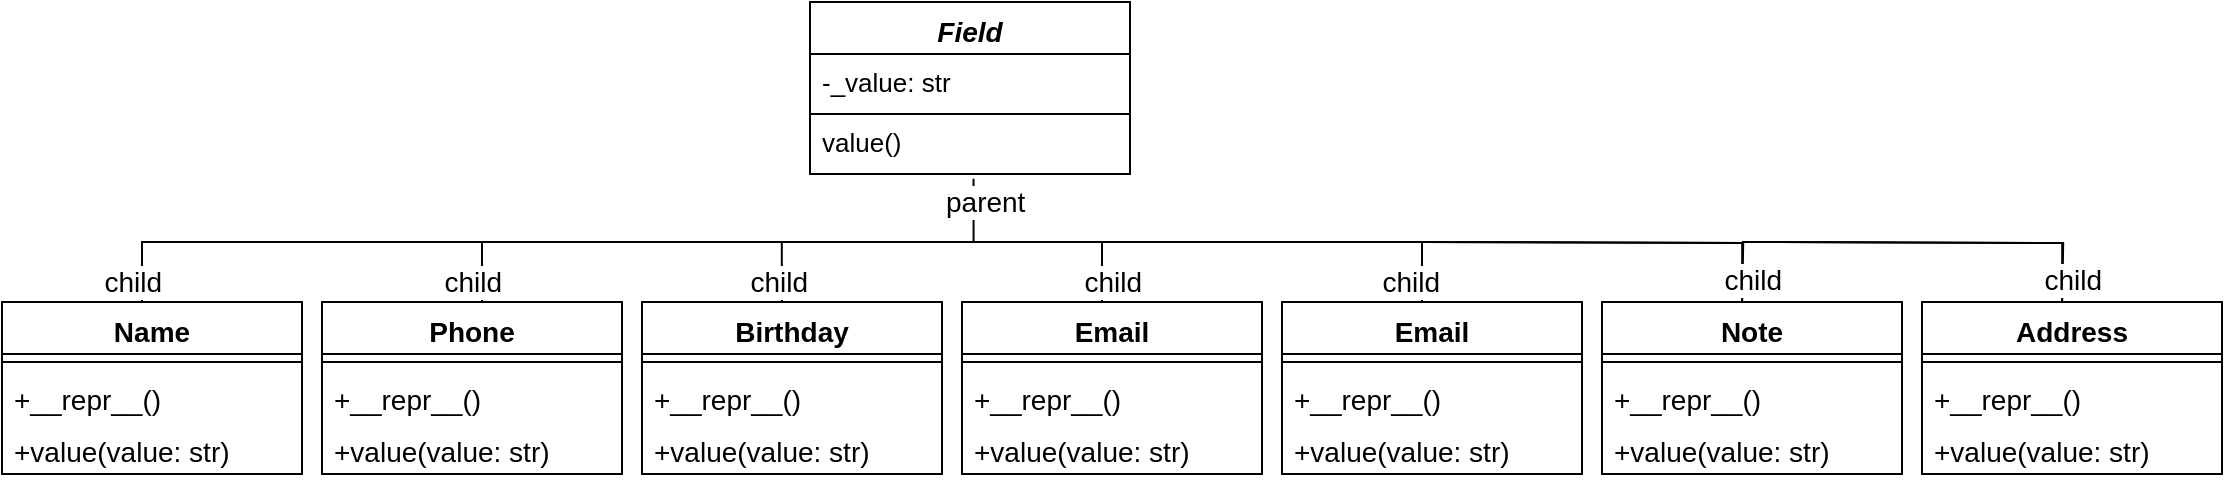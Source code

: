 <mxfile version="20.6.0" type="device"><diagram id="td_W1T8mz4vy3Rj5OXJT" name="Страница 1"><mxGraphModel dx="1422" dy="762" grid="1" gridSize="10" guides="1" tooltips="1" connect="1" arrows="1" fold="1" page="1" pageScale="1" pageWidth="827" pageHeight="1169" math="0" shadow="0"><root><mxCell id="0"/><mxCell id="1" parent="0"/><mxCell id="0Snjh8xs7bUqgwiXiOBO-141" value="Field" style="swimlane;fontStyle=3;align=center;verticalAlign=top;childLayout=stackLayout;horizontal=1;startSize=26;horizontalStack=0;resizeParent=1;resizeParentMax=0;resizeLast=0;collapsible=1;marginBottom=0;fontSize=14;" vertex="1" parent="1"><mxGeometry x="414" y="280" width="160" height="86" as="geometry"/></mxCell><mxCell id="0Snjh8xs7bUqgwiXiOBO-145" value="-_value: str" style="text;strokeColor=none;fillColor=none;align=left;verticalAlign=top;spacingLeft=4;spacingRight=4;overflow=hidden;rotatable=0;points=[[0,0.5],[1,0.5]];portConstraint=eastwest;fontSize=13;" vertex="1" parent="0Snjh8xs7bUqgwiXiOBO-141"><mxGeometry y="26" width="160" height="30" as="geometry"/></mxCell><mxCell id="0Snjh8xs7bUqgwiXiOBO-181" value="value()" style="text;strokeColor=default;fillColor=none;align=left;verticalAlign=top;spacingLeft=4;spacingRight=4;overflow=hidden;rotatable=0;points=[[0,0.5],[1,0.5]];portConstraint=eastwest;fontSize=13;" vertex="1" parent="0Snjh8xs7bUqgwiXiOBO-141"><mxGeometry y="56" width="160" height="30" as="geometry"/></mxCell><mxCell id="0Snjh8xs7bUqgwiXiOBO-197" value="" style="endArrow=none;html=1;edgeStyle=orthogonalEdgeStyle;rounded=0;fontSize=14;exitX=0.511;exitY=1.078;exitDx=0;exitDy=0;exitPerimeter=0;" edge="1" parent="1" source="0Snjh8xs7bUqgwiXiOBO-181"><mxGeometry relative="1" as="geometry"><mxPoint x="370" y="400" as="sourcePoint"/><mxPoint x="280" y="430" as="targetPoint"/><Array as="points"><mxPoint x="496" y="400"/><mxPoint x="250" y="400"/><mxPoint x="250" y="430"/></Array></mxGeometry></mxCell><mxCell id="0Snjh8xs7bUqgwiXiOBO-199" value="child" style="edgeLabel;resizable=0;html=1;align=right;verticalAlign=bottom;strokeColor=default;fontSize=14;" connectable="0" vertex="1" parent="0Snjh8xs7bUqgwiXiOBO-197"><mxGeometry x="1" relative="1" as="geometry"><mxPoint x="-20" as="offset"/></mxGeometry></mxCell><mxCell id="0Snjh8xs7bUqgwiXiOBO-204" value="" style="endArrow=none;html=1;edgeStyle=orthogonalEdgeStyle;rounded=0;fontSize=14;entryX=0.5;entryY=0;entryDx=0;entryDy=0;" edge="1" parent="1"><mxGeometry relative="1" as="geometry"><mxPoint x="400" y="400" as="sourcePoint"/><mxPoint x="80" y="430" as="targetPoint"/><Array as="points"><mxPoint x="400" y="400"/><mxPoint x="80" y="400"/></Array></mxGeometry></mxCell><mxCell id="0Snjh8xs7bUqgwiXiOBO-205" value="parent" style="edgeLabel;resizable=0;html=1;align=left;verticalAlign=bottom;strokeColor=default;fontSize=14;" connectable="0" vertex="1" parent="0Snjh8xs7bUqgwiXiOBO-204"><mxGeometry x="-1" relative="1" as="geometry"><mxPoint x="80" y="-10" as="offset"/></mxGeometry></mxCell><mxCell id="0Snjh8xs7bUqgwiXiOBO-206" value="child" style="edgeLabel;resizable=0;html=1;align=right;verticalAlign=bottom;strokeColor=default;fontSize=14;" connectable="0" vertex="1" parent="0Snjh8xs7bUqgwiXiOBO-204"><mxGeometry x="1" relative="1" as="geometry"><mxPoint x="10" as="offset"/></mxGeometry></mxCell><mxCell id="0Snjh8xs7bUqgwiXiOBO-227" value="" style="endArrow=none;html=1;edgeStyle=orthogonalEdgeStyle;rounded=0;fontSize=14;entryX=0.571;entryY=0;entryDx=0;entryDy=0;entryPerimeter=0;" edge="1" parent="1"><mxGeometry relative="1" as="geometry"><mxPoint x="360" y="400" as="sourcePoint"/><mxPoint x="399.94" y="430" as="targetPoint"/><Array as="points"><mxPoint x="400" y="400"/></Array></mxGeometry></mxCell><mxCell id="0Snjh8xs7bUqgwiXiOBO-229" value="child" style="edgeLabel;resizable=0;html=1;align=right;verticalAlign=bottom;strokeColor=default;fontSize=14;" connectable="0" vertex="1" parent="0Snjh8xs7bUqgwiXiOBO-227"><mxGeometry x="1" relative="1" as="geometry"><mxPoint x="14" as="offset"/></mxGeometry></mxCell><mxCell id="0Snjh8xs7bUqgwiXiOBO-234" value="Name" style="swimlane;fontStyle=1;align=center;verticalAlign=top;childLayout=stackLayout;horizontal=1;startSize=26;horizontalStack=0;resizeParent=1;resizeParentMax=0;resizeLast=0;collapsible=1;marginBottom=0;strokeColor=default;fontSize=14;" vertex="1" parent="1"><mxGeometry x="10" y="430" width="150" height="86" as="geometry"/></mxCell><mxCell id="0Snjh8xs7bUqgwiXiOBO-236" value="" style="line;strokeWidth=1;fillColor=none;align=left;verticalAlign=middle;spacingTop=-1;spacingLeft=3;spacingRight=3;rotatable=0;labelPosition=right;points=[];portConstraint=eastwest;strokeColor=inherit;fontSize=14;" vertex="1" parent="0Snjh8xs7bUqgwiXiOBO-234"><mxGeometry y="26" width="150" height="8" as="geometry"/></mxCell><mxCell id="0Snjh8xs7bUqgwiXiOBO-237" value="+__repr__()" style="text;strokeColor=none;fillColor=none;align=left;verticalAlign=top;spacingLeft=4;spacingRight=4;overflow=hidden;rotatable=0;points=[[0,0.5],[1,0.5]];portConstraint=eastwest;fontSize=14;" vertex="1" parent="0Snjh8xs7bUqgwiXiOBO-234"><mxGeometry y="34" width="150" height="26" as="geometry"/></mxCell><mxCell id="0Snjh8xs7bUqgwiXiOBO-244" value="+value(value: str)" style="text;strokeColor=none;fillColor=none;align=left;verticalAlign=top;spacingLeft=4;spacingRight=4;overflow=hidden;rotatable=0;points=[[0,0.5],[1,0.5]];portConstraint=eastwest;fontSize=14;" vertex="1" parent="0Snjh8xs7bUqgwiXiOBO-234"><mxGeometry y="60" width="150" height="26" as="geometry"/></mxCell><mxCell id="0Snjh8xs7bUqgwiXiOBO-238" value="Phone" style="swimlane;fontStyle=1;align=center;verticalAlign=top;childLayout=stackLayout;horizontal=1;startSize=26;horizontalStack=0;resizeParent=1;resizeParentMax=0;resizeLast=0;collapsible=1;marginBottom=0;strokeColor=default;fontSize=14;" vertex="1" parent="1"><mxGeometry x="170" y="430" width="150" height="86" as="geometry"/></mxCell><mxCell id="0Snjh8xs7bUqgwiXiOBO-239" value="" style="line;strokeWidth=1;fillColor=none;align=left;verticalAlign=middle;spacingTop=-1;spacingLeft=3;spacingRight=3;rotatable=0;labelPosition=right;points=[];portConstraint=eastwest;strokeColor=inherit;fontSize=14;" vertex="1" parent="0Snjh8xs7bUqgwiXiOBO-238"><mxGeometry y="26" width="150" height="8" as="geometry"/></mxCell><mxCell id="0Snjh8xs7bUqgwiXiOBO-240" value="+__repr__()" style="text;strokeColor=none;fillColor=none;align=left;verticalAlign=top;spacingLeft=4;spacingRight=4;overflow=hidden;rotatable=0;points=[[0,0.5],[1,0.5]];portConstraint=eastwest;fontSize=14;" vertex="1" parent="0Snjh8xs7bUqgwiXiOBO-238"><mxGeometry y="34" width="150" height="26" as="geometry"/></mxCell><mxCell id="0Snjh8xs7bUqgwiXiOBO-247" value="+value(value: str)" style="text;strokeColor=none;fillColor=none;align=left;verticalAlign=top;spacingLeft=4;spacingRight=4;overflow=hidden;rotatable=0;points=[[0,0.5],[1,0.5]];portConstraint=eastwest;fontSize=14;" vertex="1" parent="0Snjh8xs7bUqgwiXiOBO-238"><mxGeometry y="60" width="150" height="26" as="geometry"/></mxCell><mxCell id="0Snjh8xs7bUqgwiXiOBO-241" value="Birthday" style="swimlane;fontStyle=1;align=center;verticalAlign=top;childLayout=stackLayout;horizontal=1;startSize=26;horizontalStack=0;resizeParent=1;resizeParentMax=0;resizeLast=0;collapsible=1;marginBottom=0;strokeColor=default;fontSize=14;" vertex="1" parent="1"><mxGeometry x="330" y="430" width="150" height="86" as="geometry"/></mxCell><mxCell id="0Snjh8xs7bUqgwiXiOBO-242" value="" style="line;strokeWidth=1;fillColor=none;align=left;verticalAlign=middle;spacingTop=-1;spacingLeft=3;spacingRight=3;rotatable=0;labelPosition=right;points=[];portConstraint=eastwest;strokeColor=inherit;fontSize=14;" vertex="1" parent="0Snjh8xs7bUqgwiXiOBO-241"><mxGeometry y="26" width="150" height="8" as="geometry"/></mxCell><mxCell id="0Snjh8xs7bUqgwiXiOBO-243" value="+__repr__()" style="text;strokeColor=none;fillColor=none;align=left;verticalAlign=top;spacingLeft=4;spacingRight=4;overflow=hidden;rotatable=0;points=[[0,0.5],[1,0.5]];portConstraint=eastwest;fontSize=14;" vertex="1" parent="0Snjh8xs7bUqgwiXiOBO-241"><mxGeometry y="34" width="150" height="26" as="geometry"/></mxCell><mxCell id="0Snjh8xs7bUqgwiXiOBO-246" value="+value(value: str)" style="text;strokeColor=none;fillColor=none;align=left;verticalAlign=top;spacingLeft=4;spacingRight=4;overflow=hidden;rotatable=0;points=[[0,0.5],[1,0.5]];portConstraint=eastwest;fontSize=14;" vertex="1" parent="0Snjh8xs7bUqgwiXiOBO-241"><mxGeometry y="60" width="150" height="26" as="geometry"/></mxCell><mxCell id="0Snjh8xs7bUqgwiXiOBO-248" value="Email" style="swimlane;fontStyle=1;align=center;verticalAlign=top;childLayout=stackLayout;horizontal=1;startSize=26;horizontalStack=0;resizeParent=1;resizeParentMax=0;resizeLast=0;collapsible=1;marginBottom=0;strokeColor=default;fontSize=14;" vertex="1" parent="1"><mxGeometry x="490" y="430" width="150" height="86" as="geometry"/></mxCell><mxCell id="0Snjh8xs7bUqgwiXiOBO-249" value="" style="line;strokeWidth=1;fillColor=none;align=left;verticalAlign=middle;spacingTop=-1;spacingLeft=3;spacingRight=3;rotatable=0;labelPosition=right;points=[];portConstraint=eastwest;strokeColor=inherit;fontSize=14;" vertex="1" parent="0Snjh8xs7bUqgwiXiOBO-248"><mxGeometry y="26" width="150" height="8" as="geometry"/></mxCell><mxCell id="0Snjh8xs7bUqgwiXiOBO-250" value="+__repr__()" style="text;strokeColor=none;fillColor=none;align=left;verticalAlign=top;spacingLeft=4;spacingRight=4;overflow=hidden;rotatable=0;points=[[0,0.5],[1,0.5]];portConstraint=eastwest;fontSize=14;" vertex="1" parent="0Snjh8xs7bUqgwiXiOBO-248"><mxGeometry y="34" width="150" height="26" as="geometry"/></mxCell><mxCell id="0Snjh8xs7bUqgwiXiOBO-251" value="+value(value: str)" style="text;strokeColor=none;fillColor=none;align=left;verticalAlign=top;spacingLeft=4;spacingRight=4;overflow=hidden;rotatable=0;points=[[0,0.5],[1,0.5]];portConstraint=eastwest;fontSize=14;" vertex="1" parent="0Snjh8xs7bUqgwiXiOBO-248"><mxGeometry y="60" width="150" height="26" as="geometry"/></mxCell><mxCell id="0Snjh8xs7bUqgwiXiOBO-252" value="" style="endArrow=none;html=1;edgeStyle=orthogonalEdgeStyle;rounded=0;fontSize=14;entryX=0.539;entryY=0;entryDx=0;entryDy=0;entryPerimeter=0;" edge="1" parent="1" target="0Snjh8xs7bUqgwiXiOBO-248"><mxGeometry relative="1" as="geometry"><mxPoint x="400" y="400" as="sourcePoint"/><mxPoint x="600" y="400" as="targetPoint"/><Array as="points"><mxPoint x="560" y="400"/><mxPoint x="560" y="430"/></Array></mxGeometry></mxCell><mxCell id="0Snjh8xs7bUqgwiXiOBO-254" value="child" style="edgeLabel;resizable=0;html=1;align=right;verticalAlign=bottom;strokeColor=default;fontSize=14;" connectable="0" vertex="1" parent="0Snjh8xs7bUqgwiXiOBO-252"><mxGeometry x="1" relative="1" as="geometry"><mxPoint x="9" as="offset"/></mxGeometry></mxCell><mxCell id="0Snjh8xs7bUqgwiXiOBO-255" value="Email" style="swimlane;fontStyle=1;align=center;verticalAlign=top;childLayout=stackLayout;horizontal=1;startSize=26;horizontalStack=0;resizeParent=1;resizeParentMax=0;resizeLast=0;collapsible=1;marginBottom=0;strokeColor=default;fontSize=14;" vertex="1" parent="1"><mxGeometry x="650" y="430" width="150" height="86" as="geometry"/></mxCell><mxCell id="0Snjh8xs7bUqgwiXiOBO-256" value="" style="line;strokeWidth=1;fillColor=none;align=left;verticalAlign=middle;spacingTop=-1;spacingLeft=3;spacingRight=3;rotatable=0;labelPosition=right;points=[];portConstraint=eastwest;strokeColor=inherit;fontSize=14;" vertex="1" parent="0Snjh8xs7bUqgwiXiOBO-255"><mxGeometry y="26" width="150" height="8" as="geometry"/></mxCell><mxCell id="0Snjh8xs7bUqgwiXiOBO-257" value="+__repr__()" style="text;strokeColor=none;fillColor=none;align=left;verticalAlign=top;spacingLeft=4;spacingRight=4;overflow=hidden;rotatable=0;points=[[0,0.5],[1,0.5]];portConstraint=eastwest;fontSize=14;" vertex="1" parent="0Snjh8xs7bUqgwiXiOBO-255"><mxGeometry y="34" width="150" height="26" as="geometry"/></mxCell><mxCell id="0Snjh8xs7bUqgwiXiOBO-258" value="+value(value: str)" style="text;strokeColor=none;fillColor=none;align=left;verticalAlign=top;spacingLeft=4;spacingRight=4;overflow=hidden;rotatable=0;points=[[0,0.5],[1,0.5]];portConstraint=eastwest;fontSize=14;" vertex="1" parent="0Snjh8xs7bUqgwiXiOBO-255"><mxGeometry y="60" width="150" height="26" as="geometry"/></mxCell><mxCell id="0Snjh8xs7bUqgwiXiOBO-259" value="" style="endArrow=none;html=1;edgeStyle=orthogonalEdgeStyle;rounded=0;fontSize=14;entryX=0.564;entryY=0;entryDx=0;entryDy=0;entryPerimeter=0;" edge="1" parent="1" target="0Snjh8xs7bUqgwiXiOBO-255"><mxGeometry relative="1" as="geometry"><mxPoint x="560" y="400" as="sourcePoint"/><mxPoint x="760" y="400" as="targetPoint"/><Array as="points"><mxPoint x="720" y="400"/><mxPoint x="720" y="430"/></Array></mxGeometry></mxCell><mxCell id="0Snjh8xs7bUqgwiXiOBO-261" value="child" style="edgeLabel;resizable=0;html=1;align=right;verticalAlign=bottom;strokeColor=default;fontSize=14;" connectable="0" vertex="1" parent="0Snjh8xs7bUqgwiXiOBO-259"><mxGeometry x="1" relative="1" as="geometry"><mxPoint x="-5" as="offset"/></mxGeometry></mxCell><mxCell id="0Snjh8xs7bUqgwiXiOBO-262" value="Note" style="swimlane;fontStyle=1;align=center;verticalAlign=top;childLayout=stackLayout;horizontal=1;startSize=26;horizontalStack=0;resizeParent=1;resizeParentMax=0;resizeLast=0;collapsible=1;marginBottom=0;strokeColor=default;fontSize=14;" vertex="1" parent="1"><mxGeometry x="810" y="430" width="150" height="86" as="geometry"/></mxCell><mxCell id="0Snjh8xs7bUqgwiXiOBO-263" value="" style="line;strokeWidth=1;fillColor=none;align=left;verticalAlign=middle;spacingTop=-1;spacingLeft=3;spacingRight=3;rotatable=0;labelPosition=right;points=[];portConstraint=eastwest;strokeColor=inherit;fontSize=14;" vertex="1" parent="0Snjh8xs7bUqgwiXiOBO-262"><mxGeometry y="26" width="150" height="8" as="geometry"/></mxCell><mxCell id="0Snjh8xs7bUqgwiXiOBO-264" value="+__repr__()" style="text;strokeColor=none;fillColor=none;align=left;verticalAlign=top;spacingLeft=4;spacingRight=4;overflow=hidden;rotatable=0;points=[[0,0.5],[1,0.5]];portConstraint=eastwest;fontSize=14;" vertex="1" parent="0Snjh8xs7bUqgwiXiOBO-262"><mxGeometry y="34" width="150" height="26" as="geometry"/></mxCell><mxCell id="0Snjh8xs7bUqgwiXiOBO-265" value="+value(value: str)" style="text;strokeColor=none;fillColor=none;align=left;verticalAlign=top;spacingLeft=4;spacingRight=4;overflow=hidden;rotatable=0;points=[[0,0.5],[1,0.5]];portConstraint=eastwest;fontSize=14;" vertex="1" parent="0Snjh8xs7bUqgwiXiOBO-262"><mxGeometry y="60" width="150" height="26" as="geometry"/></mxCell><mxCell id="0Snjh8xs7bUqgwiXiOBO-266" value="Address" style="swimlane;fontStyle=1;align=center;verticalAlign=top;childLayout=stackLayout;horizontal=1;startSize=26;horizontalStack=0;resizeParent=1;resizeParentMax=0;resizeLast=0;collapsible=1;marginBottom=0;strokeColor=default;fontSize=14;" vertex="1" parent="1"><mxGeometry x="970" y="430" width="150" height="86" as="geometry"/></mxCell><mxCell id="0Snjh8xs7bUqgwiXiOBO-267" value="" style="line;strokeWidth=1;fillColor=none;align=left;verticalAlign=middle;spacingTop=-1;spacingLeft=3;spacingRight=3;rotatable=0;labelPosition=right;points=[];portConstraint=eastwest;strokeColor=inherit;fontSize=14;" vertex="1" parent="0Snjh8xs7bUqgwiXiOBO-266"><mxGeometry y="26" width="150" height="8" as="geometry"/></mxCell><mxCell id="0Snjh8xs7bUqgwiXiOBO-268" value="+__repr__()" style="text;strokeColor=none;fillColor=none;align=left;verticalAlign=top;spacingLeft=4;spacingRight=4;overflow=hidden;rotatable=0;points=[[0,0.5],[1,0.5]];portConstraint=eastwest;fontSize=14;" vertex="1" parent="0Snjh8xs7bUqgwiXiOBO-266"><mxGeometry y="34" width="150" height="26" as="geometry"/></mxCell><mxCell id="0Snjh8xs7bUqgwiXiOBO-269" value="+value(value: str)" style="text;strokeColor=none;fillColor=none;align=left;verticalAlign=top;spacingLeft=4;spacingRight=4;overflow=hidden;rotatable=0;points=[[0,0.5],[1,0.5]];portConstraint=eastwest;fontSize=14;" vertex="1" parent="0Snjh8xs7bUqgwiXiOBO-266"><mxGeometry y="60" width="150" height="26" as="geometry"/></mxCell><mxCell id="0Snjh8xs7bUqgwiXiOBO-270" value="" style="endArrow=none;html=1;edgeStyle=orthogonalEdgeStyle;rounded=0;fontSize=14;entryX=0.467;entryY=0;entryDx=0;entryDy=0;entryPerimeter=0;" edge="1" parent="1" target="0Snjh8xs7bUqgwiXiOBO-262"><mxGeometry relative="1" as="geometry"><mxPoint x="720" y="400" as="sourcePoint"/><mxPoint x="880" y="400" as="targetPoint"/></mxGeometry></mxCell><mxCell id="0Snjh8xs7bUqgwiXiOBO-272" value="child" style="edgeLabel;resizable=0;html=1;align=right;verticalAlign=bottom;strokeColor=default;fontSize=14;" connectable="0" vertex="1" parent="0Snjh8xs7bUqgwiXiOBO-270"><mxGeometry x="1" relative="1" as="geometry"><mxPoint x="20" as="offset"/></mxGeometry></mxCell><mxCell id="0Snjh8xs7bUqgwiXiOBO-273" value="" style="endArrow=none;html=1;edgeStyle=orthogonalEdgeStyle;rounded=0;fontSize=14;entryX=0.467;entryY=0;entryDx=0;entryDy=0;entryPerimeter=0;" edge="1" parent="1" target="0Snjh8xs7bUqgwiXiOBO-266"><mxGeometry relative="1" as="geometry"><mxPoint x="880" y="400" as="sourcePoint"/><mxPoint x="1040" y="400" as="targetPoint"/></mxGeometry></mxCell><mxCell id="0Snjh8xs7bUqgwiXiOBO-275" value="child" style="edgeLabel;resizable=0;html=1;align=right;verticalAlign=bottom;strokeColor=default;fontSize=14;" connectable="0" vertex="1" parent="0Snjh8xs7bUqgwiXiOBO-273"><mxGeometry x="1" relative="1" as="geometry"><mxPoint x="20" as="offset"/></mxGeometry></mxCell><mxCell id="0Snjh8xs7bUqgwiXiOBO-287" value="" style="endArrow=none;html=1;edgeStyle=orthogonalEdgeStyle;rounded=0;fontSize=14;entryX=0.564;entryY=0;entryDx=0;entryDy=0;entryPerimeter=0;" edge="1" parent="1"><mxGeometry relative="1" as="geometry"><mxPoint x="560" y="400" as="sourcePoint"/><mxPoint x="734.6" y="430" as="targetPoint"/><Array as="points"><mxPoint x="720" y="400"/><mxPoint x="720" y="430"/></Array></mxGeometry></mxCell><mxCell id="0Snjh8xs7bUqgwiXiOBO-288" value="child" style="edgeLabel;resizable=0;html=1;align=right;verticalAlign=bottom;strokeColor=default;fontSize=14;" connectable="0" vertex="1" parent="0Snjh8xs7bUqgwiXiOBO-287"><mxGeometry x="1" relative="1" as="geometry"><mxPoint x="-5" as="offset"/></mxGeometry></mxCell><mxCell id="0Snjh8xs7bUqgwiXiOBO-289" value="" style="endArrow=none;html=1;edgeStyle=orthogonalEdgeStyle;rounded=0;fontSize=14;entryX=0.467;entryY=0;entryDx=0;entryDy=0;entryPerimeter=0;" edge="1" parent="1"><mxGeometry relative="1" as="geometry"><mxPoint x="720" y="400" as="sourcePoint"/><mxPoint x="880.05" y="430" as="targetPoint"/></mxGeometry></mxCell><mxCell id="0Snjh8xs7bUqgwiXiOBO-290" value="child" style="edgeLabel;resizable=0;html=1;align=right;verticalAlign=bottom;strokeColor=default;fontSize=14;" connectable="0" vertex="1" parent="0Snjh8xs7bUqgwiXiOBO-289"><mxGeometry x="1" relative="1" as="geometry"><mxPoint x="20" as="offset"/></mxGeometry></mxCell><mxCell id="0Snjh8xs7bUqgwiXiOBO-291" value="" style="endArrow=none;html=1;edgeStyle=orthogonalEdgeStyle;rounded=0;fontSize=14;entryX=0.467;entryY=0;entryDx=0;entryDy=0;entryPerimeter=0;" edge="1" parent="1"><mxGeometry relative="1" as="geometry"><mxPoint x="880" y="400" as="sourcePoint"/><mxPoint x="1040.05" y="430" as="targetPoint"/></mxGeometry></mxCell><mxCell id="0Snjh8xs7bUqgwiXiOBO-292" value="child" style="edgeLabel;resizable=0;html=1;align=right;verticalAlign=bottom;strokeColor=default;fontSize=14;" connectable="0" vertex="1" parent="0Snjh8xs7bUqgwiXiOBO-291"><mxGeometry x="1" relative="1" as="geometry"><mxPoint x="20" as="offset"/></mxGeometry></mxCell></root></mxGraphModel></diagram></mxfile>